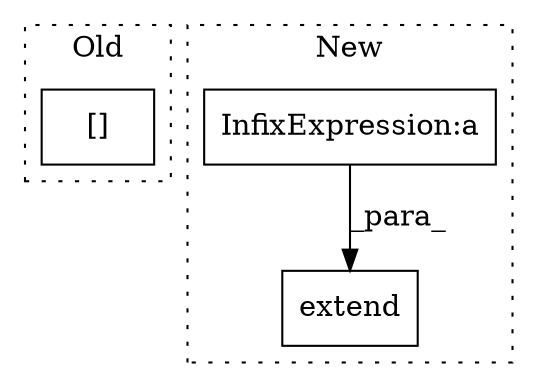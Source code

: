 digraph G {
subgraph cluster0 {
1 [label="[]" a="2" s="3403,3432" l="22,1" shape="box"];
label = "Old";
style="dotted";
}
subgraph cluster1 {
2 [label="extend" a="32" s="3428,3464" l="7,1" shape="box"];
3 [label="InfixExpression:a" a="27" s="3447" l="3" shape="box"];
label = "New";
style="dotted";
}
3 -> 2 [label="_para_"];
}